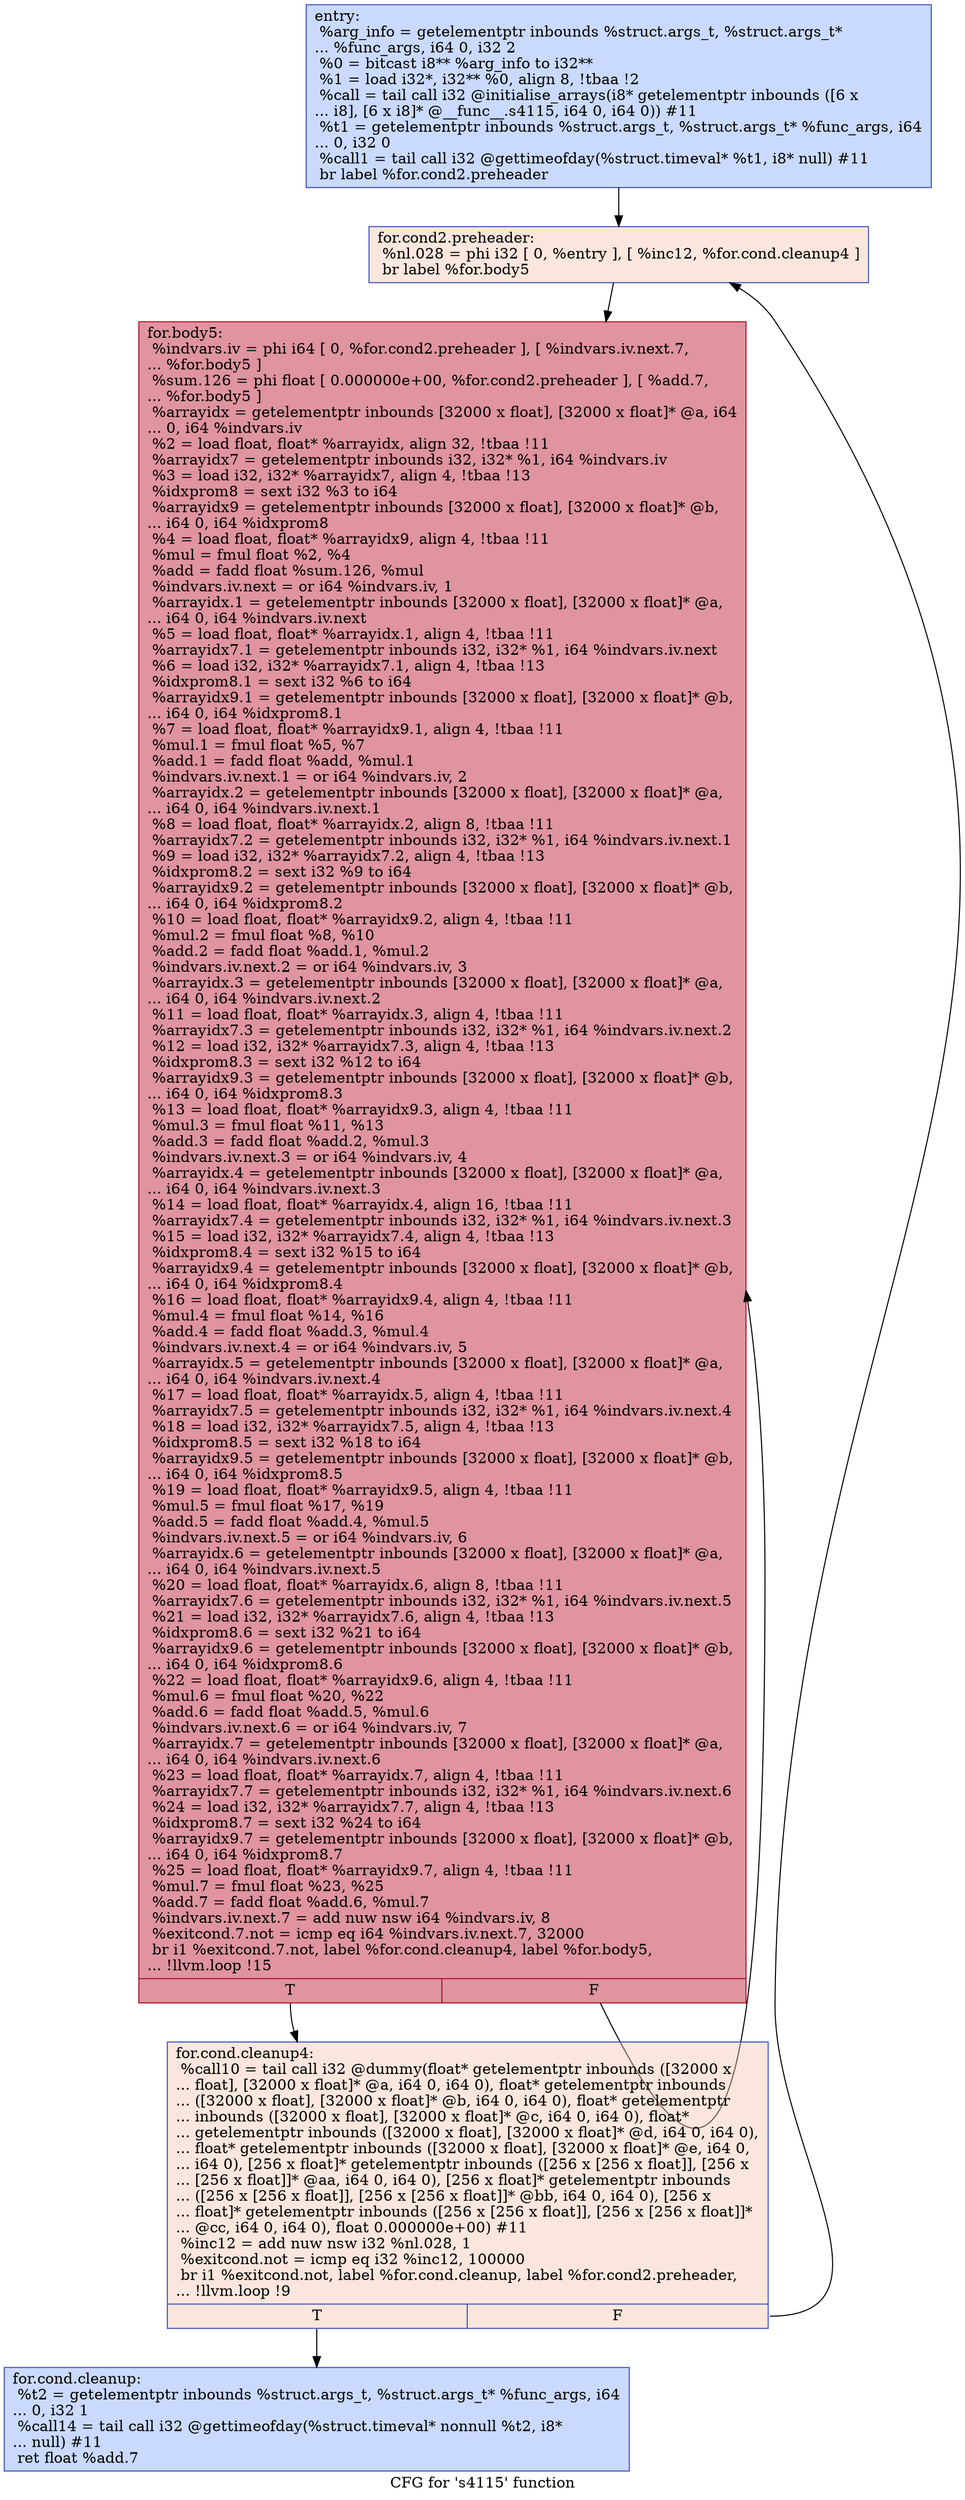 digraph "CFG for 's4115' function" {
	label="CFG for 's4115' function";

	Node0x564c93b07350 [shape=record,color="#3d50c3ff", style=filled, fillcolor="#88abfd70",label="{entry:\l  %arg_info = getelementptr inbounds %struct.args_t, %struct.args_t*\l... %func_args, i64 0, i32 2\l  %0 = bitcast i8** %arg_info to i32**\l  %1 = load i32*, i32** %0, align 8, !tbaa !2\l  %call = tail call i32 @initialise_arrays(i8* getelementptr inbounds ([6 x\l... i8], [6 x i8]* @__func__.s4115, i64 0, i64 0)) #11\l  %t1 = getelementptr inbounds %struct.args_t, %struct.args_t* %func_args, i64\l... 0, i32 0\l  %call1 = tail call i32 @gettimeofday(%struct.timeval* %t1, i8* null) #11\l  br label %for.cond2.preheader\l}"];
	Node0x564c93b07350 -> Node0x564c93b079e0;
	Node0x564c93b079e0 [shape=record,color="#3d50c3ff", style=filled, fillcolor="#f3c7b170",label="{for.cond2.preheader:                              \l  %nl.028 = phi i32 [ 0, %entry ], [ %inc12, %for.cond.cleanup4 ]\l  br label %for.body5\l}"];
	Node0x564c93b079e0 -> Node0x564c93b07c10;
	Node0x564c93b07d30 [shape=record,color="#3d50c3ff", style=filled, fillcolor="#88abfd70",label="{for.cond.cleanup:                                 \l  %t2 = getelementptr inbounds %struct.args_t, %struct.args_t* %func_args, i64\l... 0, i32 1\l  %call14 = tail call i32 @gettimeofday(%struct.timeval* nonnull %t2, i8*\l... null) #11\l  ret float %add.7\l}"];
	Node0x564c93b07b00 [shape=record,color="#3d50c3ff", style=filled, fillcolor="#f3c7b170",label="{for.cond.cleanup4:                                \l  %call10 = tail call i32 @dummy(float* getelementptr inbounds ([32000 x\l... float], [32000 x float]* @a, i64 0, i64 0), float* getelementptr inbounds\l... ([32000 x float], [32000 x float]* @b, i64 0, i64 0), float* getelementptr\l... inbounds ([32000 x float], [32000 x float]* @c, i64 0, i64 0), float*\l... getelementptr inbounds ([32000 x float], [32000 x float]* @d, i64 0, i64 0),\l... float* getelementptr inbounds ([32000 x float], [32000 x float]* @e, i64 0,\l... i64 0), [256 x float]* getelementptr inbounds ([256 x [256 x float]], [256 x\l... [256 x float]]* @aa, i64 0, i64 0), [256 x float]* getelementptr inbounds\l... ([256 x [256 x float]], [256 x [256 x float]]* @bb, i64 0, i64 0), [256 x\l... float]* getelementptr inbounds ([256 x [256 x float]], [256 x [256 x float]]*\l... @cc, i64 0, i64 0), float 0.000000e+00) #11\l  %inc12 = add nuw nsw i32 %nl.028, 1\l  %exitcond.not = icmp eq i32 %inc12, 100000\l  br i1 %exitcond.not, label %for.cond.cleanup, label %for.cond2.preheader,\l... !llvm.loop !9\l|{<s0>T|<s1>F}}"];
	Node0x564c93b07b00:s0 -> Node0x564c93b07d30;
	Node0x564c93b07b00:s1 -> Node0x564c93b079e0;
	Node0x564c93b07c10 [shape=record,color="#b70d28ff", style=filled, fillcolor="#b70d2870",label="{for.body5:                                        \l  %indvars.iv = phi i64 [ 0, %for.cond2.preheader ], [ %indvars.iv.next.7,\l... %for.body5 ]\l  %sum.126 = phi float [ 0.000000e+00, %for.cond2.preheader ], [ %add.7,\l... %for.body5 ]\l  %arrayidx = getelementptr inbounds [32000 x float], [32000 x float]* @a, i64\l... 0, i64 %indvars.iv\l  %2 = load float, float* %arrayidx, align 32, !tbaa !11\l  %arrayidx7 = getelementptr inbounds i32, i32* %1, i64 %indvars.iv\l  %3 = load i32, i32* %arrayidx7, align 4, !tbaa !13\l  %idxprom8 = sext i32 %3 to i64\l  %arrayidx9 = getelementptr inbounds [32000 x float], [32000 x float]* @b,\l... i64 0, i64 %idxprom8\l  %4 = load float, float* %arrayidx9, align 4, !tbaa !11\l  %mul = fmul float %2, %4\l  %add = fadd float %sum.126, %mul\l  %indvars.iv.next = or i64 %indvars.iv, 1\l  %arrayidx.1 = getelementptr inbounds [32000 x float], [32000 x float]* @a,\l... i64 0, i64 %indvars.iv.next\l  %5 = load float, float* %arrayidx.1, align 4, !tbaa !11\l  %arrayidx7.1 = getelementptr inbounds i32, i32* %1, i64 %indvars.iv.next\l  %6 = load i32, i32* %arrayidx7.1, align 4, !tbaa !13\l  %idxprom8.1 = sext i32 %6 to i64\l  %arrayidx9.1 = getelementptr inbounds [32000 x float], [32000 x float]* @b,\l... i64 0, i64 %idxprom8.1\l  %7 = load float, float* %arrayidx9.1, align 4, !tbaa !11\l  %mul.1 = fmul float %5, %7\l  %add.1 = fadd float %add, %mul.1\l  %indvars.iv.next.1 = or i64 %indvars.iv, 2\l  %arrayidx.2 = getelementptr inbounds [32000 x float], [32000 x float]* @a,\l... i64 0, i64 %indvars.iv.next.1\l  %8 = load float, float* %arrayidx.2, align 8, !tbaa !11\l  %arrayidx7.2 = getelementptr inbounds i32, i32* %1, i64 %indvars.iv.next.1\l  %9 = load i32, i32* %arrayidx7.2, align 4, !tbaa !13\l  %idxprom8.2 = sext i32 %9 to i64\l  %arrayidx9.2 = getelementptr inbounds [32000 x float], [32000 x float]* @b,\l... i64 0, i64 %idxprom8.2\l  %10 = load float, float* %arrayidx9.2, align 4, !tbaa !11\l  %mul.2 = fmul float %8, %10\l  %add.2 = fadd float %add.1, %mul.2\l  %indvars.iv.next.2 = or i64 %indvars.iv, 3\l  %arrayidx.3 = getelementptr inbounds [32000 x float], [32000 x float]* @a,\l... i64 0, i64 %indvars.iv.next.2\l  %11 = load float, float* %arrayidx.3, align 4, !tbaa !11\l  %arrayidx7.3 = getelementptr inbounds i32, i32* %1, i64 %indvars.iv.next.2\l  %12 = load i32, i32* %arrayidx7.3, align 4, !tbaa !13\l  %idxprom8.3 = sext i32 %12 to i64\l  %arrayidx9.3 = getelementptr inbounds [32000 x float], [32000 x float]* @b,\l... i64 0, i64 %idxprom8.3\l  %13 = load float, float* %arrayidx9.3, align 4, !tbaa !11\l  %mul.3 = fmul float %11, %13\l  %add.3 = fadd float %add.2, %mul.3\l  %indvars.iv.next.3 = or i64 %indvars.iv, 4\l  %arrayidx.4 = getelementptr inbounds [32000 x float], [32000 x float]* @a,\l... i64 0, i64 %indvars.iv.next.3\l  %14 = load float, float* %arrayidx.4, align 16, !tbaa !11\l  %arrayidx7.4 = getelementptr inbounds i32, i32* %1, i64 %indvars.iv.next.3\l  %15 = load i32, i32* %arrayidx7.4, align 4, !tbaa !13\l  %idxprom8.4 = sext i32 %15 to i64\l  %arrayidx9.4 = getelementptr inbounds [32000 x float], [32000 x float]* @b,\l... i64 0, i64 %idxprom8.4\l  %16 = load float, float* %arrayidx9.4, align 4, !tbaa !11\l  %mul.4 = fmul float %14, %16\l  %add.4 = fadd float %add.3, %mul.4\l  %indvars.iv.next.4 = or i64 %indvars.iv, 5\l  %arrayidx.5 = getelementptr inbounds [32000 x float], [32000 x float]* @a,\l... i64 0, i64 %indvars.iv.next.4\l  %17 = load float, float* %arrayidx.5, align 4, !tbaa !11\l  %arrayidx7.5 = getelementptr inbounds i32, i32* %1, i64 %indvars.iv.next.4\l  %18 = load i32, i32* %arrayidx7.5, align 4, !tbaa !13\l  %idxprom8.5 = sext i32 %18 to i64\l  %arrayidx9.5 = getelementptr inbounds [32000 x float], [32000 x float]* @b,\l... i64 0, i64 %idxprom8.5\l  %19 = load float, float* %arrayidx9.5, align 4, !tbaa !11\l  %mul.5 = fmul float %17, %19\l  %add.5 = fadd float %add.4, %mul.5\l  %indvars.iv.next.5 = or i64 %indvars.iv, 6\l  %arrayidx.6 = getelementptr inbounds [32000 x float], [32000 x float]* @a,\l... i64 0, i64 %indvars.iv.next.5\l  %20 = load float, float* %arrayidx.6, align 8, !tbaa !11\l  %arrayidx7.6 = getelementptr inbounds i32, i32* %1, i64 %indvars.iv.next.5\l  %21 = load i32, i32* %arrayidx7.6, align 4, !tbaa !13\l  %idxprom8.6 = sext i32 %21 to i64\l  %arrayidx9.6 = getelementptr inbounds [32000 x float], [32000 x float]* @b,\l... i64 0, i64 %idxprom8.6\l  %22 = load float, float* %arrayidx9.6, align 4, !tbaa !11\l  %mul.6 = fmul float %20, %22\l  %add.6 = fadd float %add.5, %mul.6\l  %indvars.iv.next.6 = or i64 %indvars.iv, 7\l  %arrayidx.7 = getelementptr inbounds [32000 x float], [32000 x float]* @a,\l... i64 0, i64 %indvars.iv.next.6\l  %23 = load float, float* %arrayidx.7, align 4, !tbaa !11\l  %arrayidx7.7 = getelementptr inbounds i32, i32* %1, i64 %indvars.iv.next.6\l  %24 = load i32, i32* %arrayidx7.7, align 4, !tbaa !13\l  %idxprom8.7 = sext i32 %24 to i64\l  %arrayidx9.7 = getelementptr inbounds [32000 x float], [32000 x float]* @b,\l... i64 0, i64 %idxprom8.7\l  %25 = load float, float* %arrayidx9.7, align 4, !tbaa !11\l  %mul.7 = fmul float %23, %25\l  %add.7 = fadd float %add.6, %mul.7\l  %indvars.iv.next.7 = add nuw nsw i64 %indvars.iv, 8\l  %exitcond.7.not = icmp eq i64 %indvars.iv.next.7, 32000\l  br i1 %exitcond.7.not, label %for.cond.cleanup4, label %for.body5,\l... !llvm.loop !15\l|{<s0>T|<s1>F}}"];
	Node0x564c93b07c10:s0 -> Node0x564c93b07b00;
	Node0x564c93b07c10:s1 -> Node0x564c93b07c10;
}
